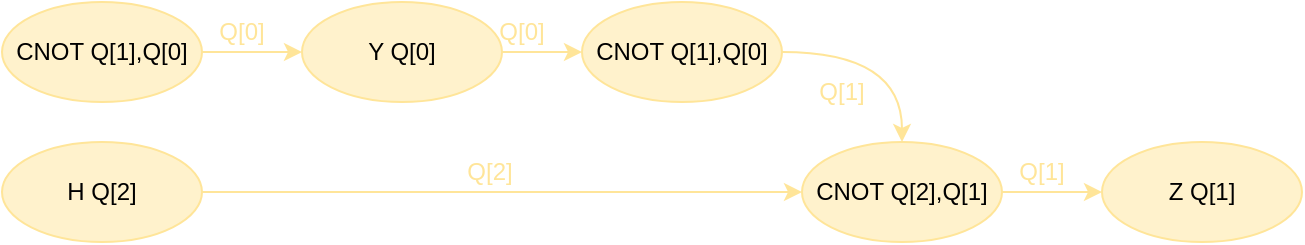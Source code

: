 <mxfile version="21.3.7" type="github">
  <diagram name="第 1 页" id="-7MG3ne_HRRirumGcXNG">
    <mxGraphModel dx="954" dy="676" grid="1" gridSize="10" guides="1" tooltips="1" connect="1" arrows="1" fold="1" page="1" pageScale="1" pageWidth="827" pageHeight="1169" math="0" shadow="0">
      <root>
        <mxCell id="0" />
        <mxCell id="1" parent="0" />
        <mxCell id="66iXJv4rXnESI1muUsAo-7" style="edgeStyle=orthogonalEdgeStyle;rounded=0;orthogonalLoop=1;jettySize=auto;html=1;exitX=1;exitY=0.5;exitDx=0;exitDy=0;entryX=0;entryY=0.5;entryDx=0;entryDy=0;fontColor=none;labelBackgroundColor=none;noLabel=1;strokeColor=#FFE599;" parent="1" source="66iXJv4rXnESI1muUsAo-1" target="66iXJv4rXnESI1muUsAo-4" edge="1">
          <mxGeometry relative="1" as="geometry" />
        </mxCell>
        <mxCell id="66iXJv4rXnESI1muUsAo-1" value="CNOT Q[1],Q[0]" style="ellipse;whiteSpace=wrap;html=1;strokeColor=#FFE599;fillColor=#FFF2CC;" parent="1" vertex="1">
          <mxGeometry x="170" y="260" width="100" height="50" as="geometry" />
        </mxCell>
        <mxCell id="66iXJv4rXnESI1muUsAo-12" style="edgeStyle=orthogonalEdgeStyle;orthogonalLoop=1;jettySize=auto;html=1;exitX=1;exitY=0.5;exitDx=0;exitDy=0;curved=1;strokeColor=#FFE599;" parent="1" source="66iXJv4rXnESI1muUsAo-2" target="66iXJv4rXnESI1muUsAo-3" edge="1">
          <mxGeometry relative="1" as="geometry" />
        </mxCell>
        <mxCell id="66iXJv4rXnESI1muUsAo-2" value="CNOT Q[1],Q[0]" style="ellipse;whiteSpace=wrap;html=1;strokeColor=#FFE599;fillColor=#FFF2CC;" parent="1" vertex="1">
          <mxGeometry x="460" y="260" width="100" height="50" as="geometry" />
        </mxCell>
        <mxCell id="66iXJv4rXnESI1muUsAo-13" style="edgeStyle=orthogonalEdgeStyle;rounded=0;orthogonalLoop=1;jettySize=auto;html=1;exitX=1;exitY=0.5;exitDx=0;exitDy=0;entryX=0;entryY=0.5;entryDx=0;entryDy=0;strokeColor=#FFE599;" parent="1" source="66iXJv4rXnESI1muUsAo-3" target="66iXJv4rXnESI1muUsAo-6" edge="1">
          <mxGeometry relative="1" as="geometry" />
        </mxCell>
        <mxCell id="66iXJv4rXnESI1muUsAo-3" value="CNOT Q[2],Q[1]" style="ellipse;whiteSpace=wrap;html=1;strokeColor=#FFE599;fillColor=#FFF2CC;" parent="1" vertex="1">
          <mxGeometry x="570" y="330" width="100" height="50" as="geometry" />
        </mxCell>
        <mxCell id="66iXJv4rXnESI1muUsAo-8" style="edgeStyle=orthogonalEdgeStyle;rounded=0;orthogonalLoop=1;jettySize=auto;html=1;exitX=1;exitY=0.5;exitDx=0;exitDy=0;entryX=0;entryY=0.5;entryDx=0;entryDy=0;strokeColor=#FFE599;" parent="1" source="66iXJv4rXnESI1muUsAo-4" target="66iXJv4rXnESI1muUsAo-2" edge="1">
          <mxGeometry relative="1" as="geometry" />
        </mxCell>
        <mxCell id="66iXJv4rXnESI1muUsAo-4" value="Y Q[0]" style="ellipse;whiteSpace=wrap;html=1;strokeColor=#FFE599;fillColor=#FFF2CC;" parent="1" vertex="1">
          <mxGeometry x="320" y="260" width="100" height="50" as="geometry" />
        </mxCell>
        <mxCell id="66iXJv4rXnESI1muUsAo-9" style="edgeStyle=orthogonalEdgeStyle;rounded=0;orthogonalLoop=1;jettySize=auto;html=1;exitX=1;exitY=0.5;exitDx=0;exitDy=0;entryX=0;entryY=0.5;entryDx=0;entryDy=0;strokeColor=#FFE599;" parent="1" source="66iXJv4rXnESI1muUsAo-5" target="66iXJv4rXnESI1muUsAo-3" edge="1">
          <mxGeometry relative="1" as="geometry" />
        </mxCell>
        <mxCell id="66iXJv4rXnESI1muUsAo-5" value="H Q[2]" style="ellipse;whiteSpace=wrap;html=1;strokeColor=#FFE599;fillColor=#FFF2CC;" parent="1" vertex="1">
          <mxGeometry x="170" y="330" width="100" height="50" as="geometry" />
        </mxCell>
        <mxCell id="66iXJv4rXnESI1muUsAo-6" value="Z Q[1]" style="ellipse;whiteSpace=wrap;html=1;strokeColor=#FFE599;fillColor=#FFF2CC;" parent="1" vertex="1">
          <mxGeometry x="720" y="330" width="100" height="50" as="geometry" />
        </mxCell>
        <mxCell id="66iXJv4rXnESI1muUsAo-14" value="Q[0]" style="text;html=1;strokeColor=none;fillColor=none;align=center;verticalAlign=middle;whiteSpace=wrap;rounded=0;fontColor=#FFE599;" parent="1" vertex="1">
          <mxGeometry x="260" y="260" width="60" height="30" as="geometry" />
        </mxCell>
        <mxCell id="66iXJv4rXnESI1muUsAo-15" value="Q[0]" style="text;html=1;strokeColor=none;fillColor=none;align=center;verticalAlign=middle;whiteSpace=wrap;rounded=0;fontColor=#FFE599;" parent="1" vertex="1">
          <mxGeometry x="400" y="260" width="60" height="30" as="geometry" />
        </mxCell>
        <mxCell id="66iXJv4rXnESI1muUsAo-16" value="Q[1]" style="text;html=1;strokeColor=none;fillColor=none;align=center;verticalAlign=middle;whiteSpace=wrap;rounded=0;fontColor=#FFE599;" parent="1" vertex="1">
          <mxGeometry x="560" y="290" width="60" height="30" as="geometry" />
        </mxCell>
        <mxCell id="66iXJv4rXnESI1muUsAo-20" value="Q[1]" style="text;html=1;strokeColor=none;fillColor=none;align=center;verticalAlign=middle;whiteSpace=wrap;rounded=0;fontColor=#FFE599;" parent="1" vertex="1">
          <mxGeometry x="660" y="330" width="60" height="30" as="geometry" />
        </mxCell>
        <mxCell id="66iXJv4rXnESI1muUsAo-19" value="Q[2]" style="text;html=1;strokeColor=none;fillColor=none;align=center;verticalAlign=middle;whiteSpace=wrap;rounded=0;fontColor=#FFE599;" parent="1" vertex="1">
          <mxGeometry x="384" y="330" width="60" height="30" as="geometry" />
        </mxCell>
      </root>
    </mxGraphModel>
  </diagram>
</mxfile>
